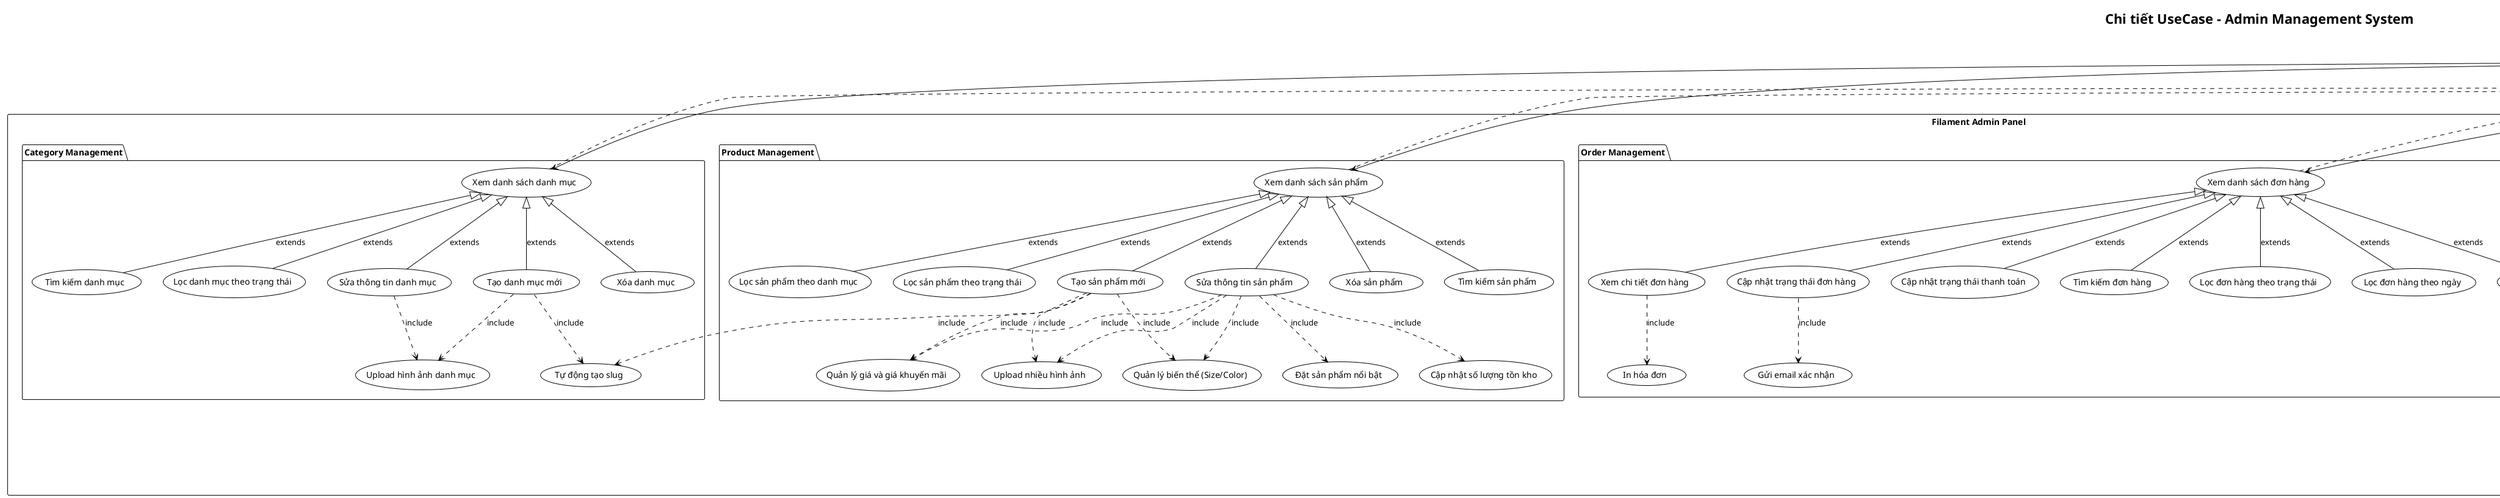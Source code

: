 @startuml SellCloth-Admin-Detailed-UseCase
!theme plain
title Chi tiết UseCase - Admin Management System

' Actor
actor "Admin" as Admin

' System
rectangle "Filament Admin Panel" {
  
  package "Authentication" {
    usecase "Đăng nhập hệ thống" as UC_Login
    usecase "Xác thực thông tin" as UC_Authenticate
    usecase "Đăng xuất" as UC_Logout
  }
  
  package "Dashboard" {
    usecase "Xem tổng quan hệ thống" as UC_ViewDashboard
    usecase "Xem thống kê bán hàng" as UC_ViewSalesStats
    usecase "Xem sản phẩm tồn kho thấp" as UC_ViewLowStock
    usecase "Xem đơn hàng mới" as UC_ViewNewOrders
  }
  
  package "Category Management" {
    usecase "Xem danh sách danh mục" as UC_ListCategories
    usecase "Tạo danh mục mới" as UC_CreateCategory
    usecase "Sửa thông tin danh mục" as UC_EditCategory
    usecase "Xóa danh mục" as UC_DeleteCategory
    usecase "Tìm kiếm danh mục" as UC_SearchCategories
    usecase "Lọc danh mục theo trạng thái" as UC_FilterCategories
    usecase "Tự động tạo slug" as UC_AutoGenerateSlug
    usecase "Upload hình ảnh danh mục" as UC_UploadCategoryImage
  }
  
  package "Product Management" {
    usecase "Xem danh sách sản phẩm" as UC_ListProducts
    usecase "Tạo sản phẩm mới" as UC_CreateProduct
    usecase "Sửa thông tin sản phẩm" as UC_EditProduct
    usecase "Xóa sản phẩm" as UC_DeleteProduct
    usecase "Tìm kiếm sản phẩm" as UC_SearchProducts
    usecase "Lọc sản phẩm theo danh mục" as UC_FilterByCategory
    usecase "Lọc sản phẩm theo trạng thái" as UC_FilterByStatus
    usecase "Quản lý biến thể (Size/Color)" as UC_ManageVariants
    usecase "Cập nhật số lượng tồn kho" as UC_UpdateStock
    usecase "Đặt sản phẩm nổi bật" as UC_SetFeatured
    usecase "Upload nhiều hình ảnh" as UC_UploadProductImages
    usecase "Quản lý giá và giá khuyến mãi" as UC_ManagePricing
  }
  
  package "Order Management" {
    usecase "Xem danh sách đơn hàng" as UC_ListOrders
    usecase "Xem chi tiết đơn hàng" as UC_ViewOrderDetails
    usecase "Cập nhật trạng thái đơn hàng" as UC_UpdateOrderStatus
    usecase "Cập nhật trạng thái thanh toán" as UC_UpdatePaymentStatus
    usecase "Tìm kiếm đơn hàng" as UC_SearchOrders
    usecase "Lọc đơn hàng theo trạng thái" as UC_FilterByOrderStatus
    usecase "Lọc đơn hàng theo ngày" as UC_FilterByDate
    usecase "Tạo đơn hàng thủ công" as UC_CreateManualOrder
    usecase "In hóa đơn" as UC_PrintInvoice
    usecase "Gửi email xác nhận" as UC_SendConfirmationEmail
  }
  
  package "User Management" {
    usecase "Xem danh sách người dùng" as UC_ListUsers
    usecase "Tạo tài khoản admin mới" as UC_CreateAdminUser
    usecase "Sửa thông tin người dùng" as UC_EditUser
    usecase "Vô hiệu hóa tài khoản" as UC_DeactivateUser
    usecase "Phân quyền người dùng" as UC_ManagePermissions
  }
  
  package "Reports & Analytics" {
    usecase "Xem báo cáo doanh thu" as UC_ViewRevenueReport
    usecase "Xem báo cáo sản phẩm bán chạy" as UC_ViewBestSellerReport
    usecase "Xem báo cáo tồn kho" as UC_ViewInventoryReport
    usecase "Xuất báo cáo Excel" as UC_ExportReports
    usecase "Thiết lập thời gian báo cáo" as UC_SetReportPeriod
  }
}

' Admin relationships
Admin --> UC_Login
Admin --> UC_ViewDashboard
Admin --> UC_ListCategories
Admin --> UC_ListProducts
Admin --> UC_ListOrders
Admin --> UC_ListUsers
Admin --> UC_ViewRevenueReport
Admin --> UC_Logout

' Authentication flow
UC_Login ..> UC_Authenticate : include
UC_Authenticate ..> UC_ViewDashboard : success

' Dashboard includes
UC_ViewDashboard ..> UC_ViewSalesStats : include
UC_ViewDashboard ..> UC_ViewLowStock : include
UC_ViewDashboard ..> UC_ViewNewOrders : include

' Category management extends
UC_ListCategories <|-- UC_CreateCategory : extends
UC_ListCategories <|-- UC_EditCategory : extends
UC_ListCategories <|-- UC_DeleteCategory : extends
UC_ListCategories <|-- UC_SearchCategories : extends
UC_ListCategories <|-- UC_FilterCategories : extends

UC_CreateCategory ..> UC_AutoGenerateSlug : include
UC_CreateCategory ..> UC_UploadCategoryImage : include
UC_EditCategory ..> UC_UploadCategoryImage : include

' Product management extends
UC_ListProducts <|-- UC_CreateProduct : extends
UC_ListProducts <|-- UC_EditProduct : extends
UC_ListProducts <|-- UC_DeleteProduct : extends
UC_ListProducts <|-- UC_SearchProducts : extends
UC_ListProducts <|-- UC_FilterByCategory : extends
UC_ListProducts <|-- UC_FilterByStatus : extends

UC_CreateProduct ..> UC_ManageVariants : include
UC_CreateProduct ..> UC_ManagePricing : include
UC_CreateProduct ..> UC_UploadProductImages : include
UC_CreateProduct ..> UC_AutoGenerateSlug : include

UC_EditProduct ..> UC_ManageVariants : include
UC_EditProduct ..> UC_ManagePricing : include
UC_EditProduct ..> UC_UpdateStock : include
UC_EditProduct ..> UC_SetFeatured : include
UC_EditProduct ..> UC_UploadProductImages : include

' Order management extends
UC_ListOrders <|-- UC_ViewOrderDetails : extends
UC_ListOrders <|-- UC_UpdateOrderStatus : extends
UC_ListOrders <|-- UC_UpdatePaymentStatus : extends
UC_ListOrders <|-- UC_SearchOrders : extends
UC_ListOrders <|-- UC_FilterByOrderStatus : extends
UC_ListOrders <|-- UC_FilterByDate : extends
UC_ListOrders <|-- UC_CreateManualOrder : extends

UC_ViewOrderDetails ..> UC_PrintInvoice : include
UC_UpdateOrderStatus ..> UC_SendConfirmationEmail : include

' User management extends
UC_ListUsers <|-- UC_CreateAdminUser : extends
UC_ListUsers <|-- UC_EditUser : extends
UC_ListUsers <|-- UC_DeactivateUser : extends
UC_ListUsers <|-- UC_ManagePermissions : extends

' Reports extends
UC_ViewRevenueReport <|-- UC_ExportReports : extends
UC_ViewRevenueReport <|-- UC_SetReportPeriod : extends
UC_ViewBestSellerReport <|-- UC_ExportReports : extends
UC_ViewInventoryReport <|-- UC_ExportReports : extends

' Status notes
note right of UC_ListCategories
  Status: ✅ IMPLEMENTED
  - Vietnamese interface
  - Auto-slug generation
  - Image upload ready
  - Filters working
end note

note right of UC_ListProducts
  Status: ✅ IMPLEMENTED
  - Full CRUD operations
  - JSON variants (sizes/colors)
  - Category relationships
  - Stock management
  - Featured products
end note

note right of UC_ListOrders
  Status: ✅ IMPLEMENTED
  - Basic CRUD operations
  - Status management
  - Order number auto-generation
  - Customer info embedded
end note

note right of UC_ViewRevenueReport
  Status: 🚧 FUTURE
  - Dashboard widgets
  - Analytics integration
  - Export functionality
end note

@enduml
